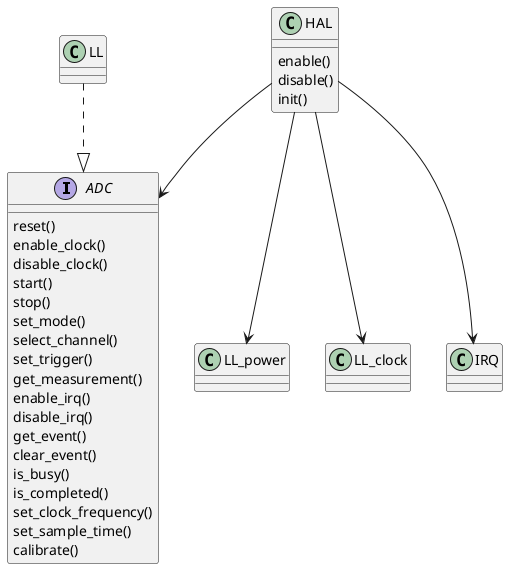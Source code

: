 @startuml
interface ADC {
	reset()
	enable_clock()
	disable_clock()
	start()
	stop()
	set_mode()
	select_channel()
	set_trigger()
	get_measurement()
	enable_irq()
	disable_irq()
	get_event()
	clear_event()
	is_busy()
	is_completed()
	set_clock_frequency()
	set_sample_time()
	calibrate()
}

class HAL {
	enable()
	disable()
	init()
}

HAL --> ADC
HAL --> LL_power
HAL --> LL_clock
HAL --> IRQ
LL ..|> ADC
@enduml
